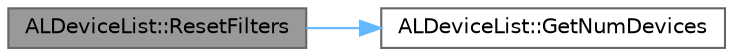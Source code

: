 digraph "ALDeviceList::ResetFilters"
{
 // LATEX_PDF_SIZE
  bgcolor="transparent";
  edge [fontname=Helvetica,fontsize=10,labelfontname=Helvetica,labelfontsize=10];
  node [fontname=Helvetica,fontsize=10,shape=box,height=0.2,width=0.4];
  rankdir="LR";
  Node1 [id="Node000001",label="ALDeviceList::ResetFilters",height=0.2,width=0.4,color="gray40", fillcolor="grey60", style="filled", fontcolor="black",tooltip=" "];
  Node1 -> Node2 [id="edge1_Node000001_Node000002",color="steelblue1",style="solid",tooltip=" "];
  Node2 [id="Node000002",label="ALDeviceList::GetNumDevices",height=0.2,width=0.4,color="grey40", fillcolor="white", style="filled",URL="$class_a_l_device_list.html#a82629d37463696709d702e7b8ec8556e",tooltip=" "];
}
